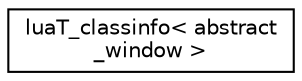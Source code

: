 digraph "Graphical Class Hierarchy"
{
 // LATEX_PDF_SIZE
  edge [fontname="Helvetica",fontsize="10",labelfontname="Helvetica",labelfontsize="10"];
  node [fontname="Helvetica",fontsize="10",shape=record];
  rankdir="LR";
  Node0 [label="luaT_classinfo\< abstract\l_window \>",height=0.2,width=0.4,color="black", fillcolor="white", style="filled",URL="$structluaT__classinfo_3_01abstract__window_01_4.html",tooltip=" "];
}
